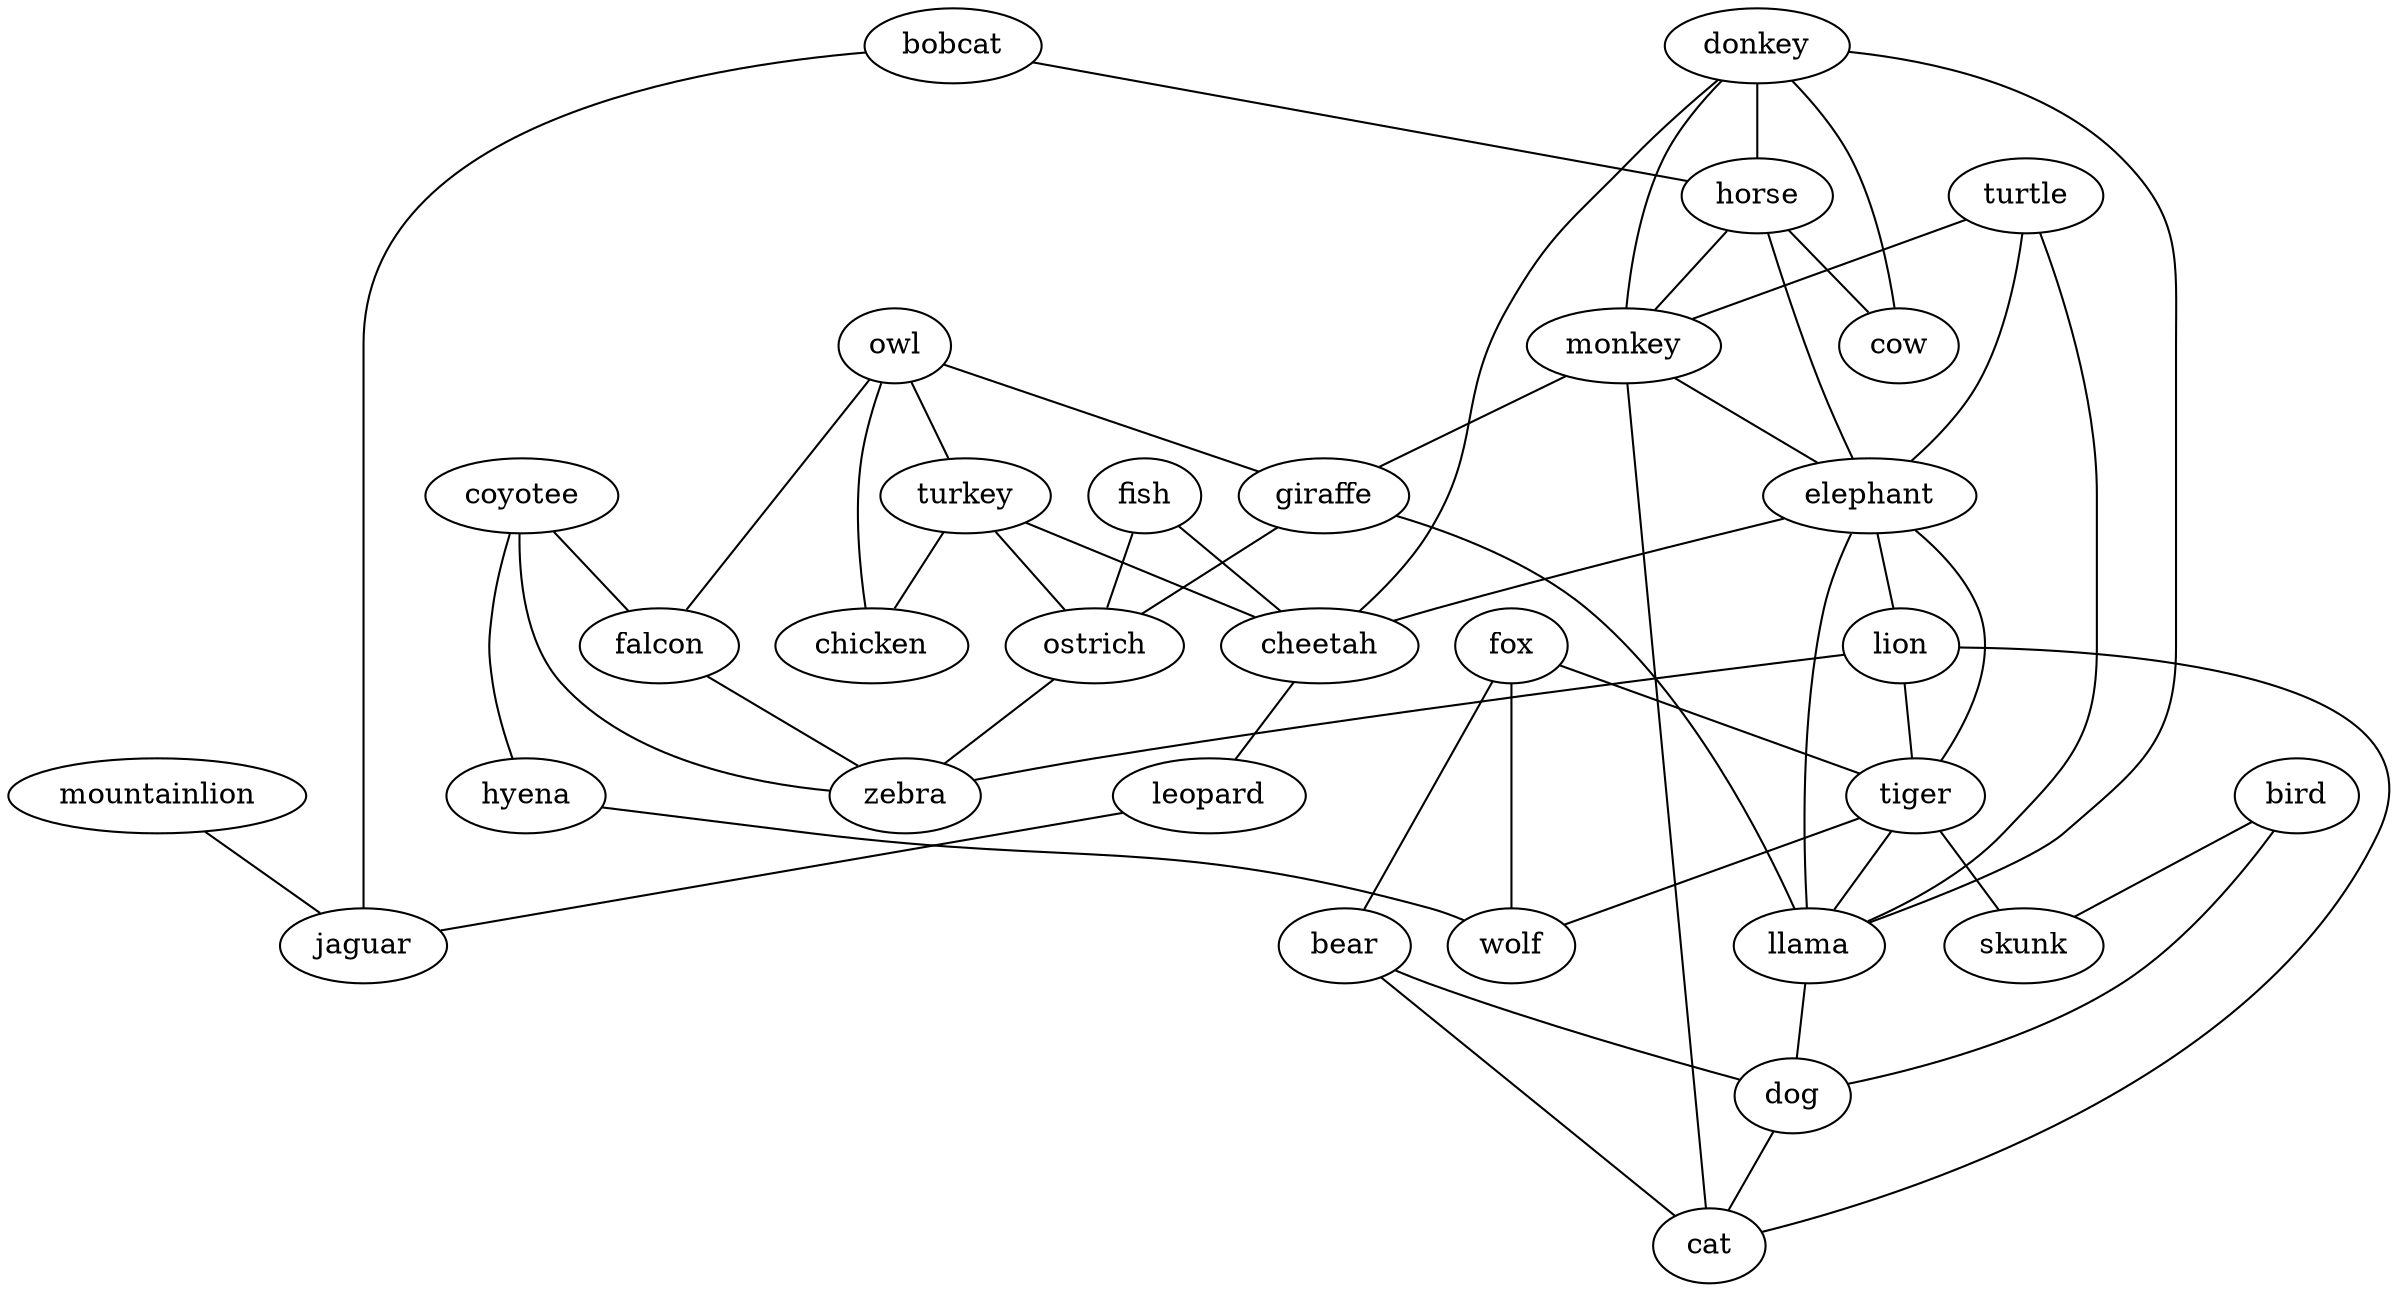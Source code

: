strict graph  {
	turtle -- monkey	 [weight=1];
	turtle -- elephant	 [weight=1];
	turtle -- llama	 [weight=1];
	owl -- turkey	 [weight=1];
	owl -- giraffe	 [weight=1];
	owl -- falcon	 [weight=1];
	owl -- chicken	 [weight=1];
	donkey -- horse	 [weight=1];
	donkey -- monkey	 [weight=1];
	donkey -- cheetah	 [weight=1];
	donkey -- llama	 [weight=1];
	donkey -- cow	 [weight=1];
	fish -- cheetah	 [weight=1];
	fish -- ostrich	 [weight=1];
	bobcat -- horse	 [weight=1];
	bobcat -- jaguar	 [weight=1];
	turkey -- cheetah	 [weight=1];
	turkey -- ostrich	 [weight=1];
	turkey -- chicken	 [weight=1];
	horse -- monkey	 [weight=1];
	horse -- elephant	 [weight=1];
	horse -- cow	 [weight=1];
	monkey -- elephant	 [weight=1];
	monkey -- giraffe	 [weight=1];
	monkey -- cat	 [weight=1];
	fox -- bear	 [weight=1];
	fox -- tiger	 [weight=1];
	fox -- wolf	 [weight=1];
	elephant -- cheetah	 [weight=1];
	elephant -- lion	 [weight=1];
	elephant -- tiger	 [weight=1];
	elephant -- llama	 [weight=1];
	cheetah -- leopard	 [weight=1];
	bird -- dog	 [weight=1];
	bird -- skunk	 [weight=1];
	coyotee -- falcon	 [weight=1];
	coyotee -- hyena	 [weight=1];
	coyotee -- zebra	 [weight=1];
	lion -- tiger	 [weight=1];
	lion -- cat	 [weight=1];
	lion -- zebra	 [weight=1];
	leopard -- jaguar	 [weight=1];
	bear -- dog	 [weight=1];
	bear -- cat	 [weight=1];
	tiger -- llama	 [weight=1];
	tiger -- wolf	 [weight=1];
	tiger -- skunk	 [weight=1];
	giraffe -- llama	 [weight=1];
	giraffe -- ostrich	 [weight=1];
	llama -- dog	 [weight=1];
	falcon -- zebra	 [weight=1];
	ostrich -- zebra	 [weight=1];
	mountainlion -- jaguar	 [weight=1];
	dog -- cat	 [weight=1];
	hyena -- wolf	 [weight=1];
}
